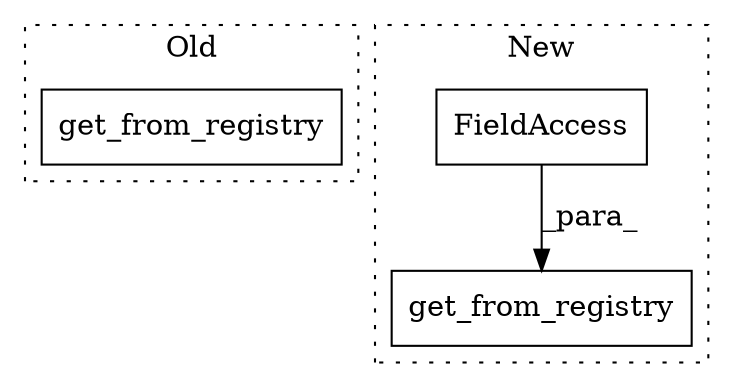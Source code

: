 digraph G {
subgraph cluster0 {
1 [label="get_from_registry" a="32" s="3154,3182" l="18,1" shape="box"];
label = "Old";
style="dotted";
}
subgraph cluster1 {
2 [label="get_from_registry" a="32" s="3267,3314" l="18,1" shape="box"];
3 [label="FieldAccess" a="22" s="3295" l="19" shape="box"];
label = "New";
style="dotted";
}
3 -> 2 [label="_para_"];
}